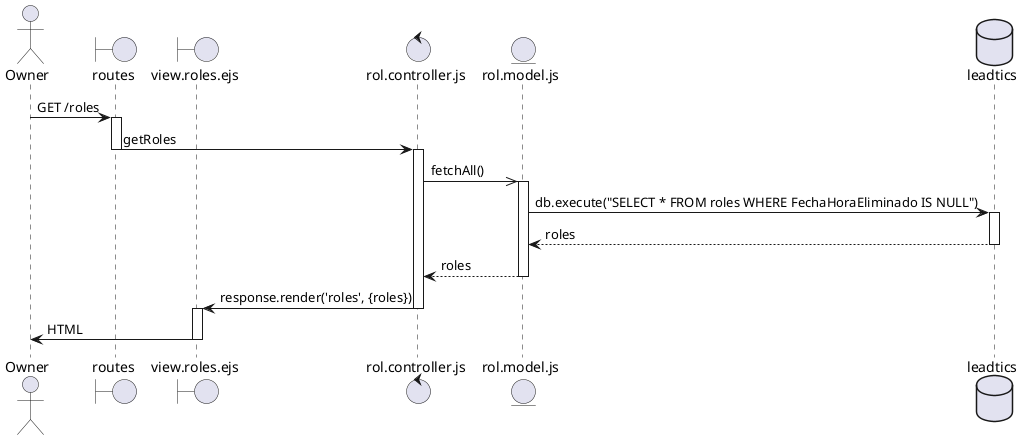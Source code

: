 @startuml CU14

actor Owner
boundary routes
boundary view.roles.ejs
control rol.controller.js
entity rol.model.js
database leadtics

Owner -> routes : GET /roles
activate routes

routes -> rol.controller.js : getRoles
deactivate routes
activate rol.controller.js

rol.controller.js ->> rol.model.js : fetchAll()
activate rol.model.js

rol.model.js -> leadtics : db.execute("SELECT * FROM roles WHERE FechaHoraEliminado IS NULL")
activate leadtics

leadtics --> rol.model.js : roles
deactivate leadtics

rol.model.js --> rol.controller.js : roles
deactivate rol.model.js

rol.controller.js -> view.roles.ejs : response.render('roles', {roles})
deactivate rol.controller.js
activate view.roles.ejs

view.roles.ejs -> Owner : HTML
deactivate view.roles.ejs

@enduml